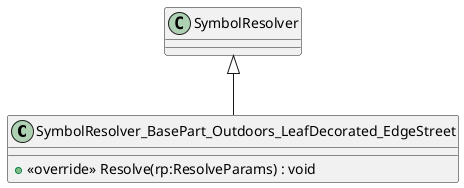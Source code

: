 @startuml
class SymbolResolver_BasePart_Outdoors_LeafDecorated_EdgeStreet {
    + <<override>> Resolve(rp:ResolveParams) : void
}
SymbolResolver <|-- SymbolResolver_BasePart_Outdoors_LeafDecorated_EdgeStreet
@enduml
